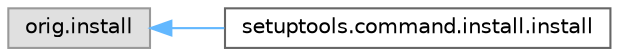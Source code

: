 digraph "Graphical Class Hierarchy"
{
 // LATEX_PDF_SIZE
  bgcolor="transparent";
  edge [fontname=Helvetica,fontsize=10,labelfontname=Helvetica,labelfontsize=10];
  node [fontname=Helvetica,fontsize=10,shape=box,height=0.2,width=0.4];
  rankdir="LR";
  Node0 [id="Node000000",label="orig.install",height=0.2,width=0.4,color="grey60", fillcolor="#E0E0E0", style="filled",tooltip=" "];
  Node0 -> Node1 [id="edge2100_Node000000_Node000001",dir="back",color="steelblue1",style="solid",tooltip=" "];
  Node1 [id="Node000001",label="setuptools.command.install.install",height=0.2,width=0.4,color="grey40", fillcolor="white", style="filled",URL="$classsetuptools_1_1command_1_1install_1_1install.html",tooltip=" "];
}
